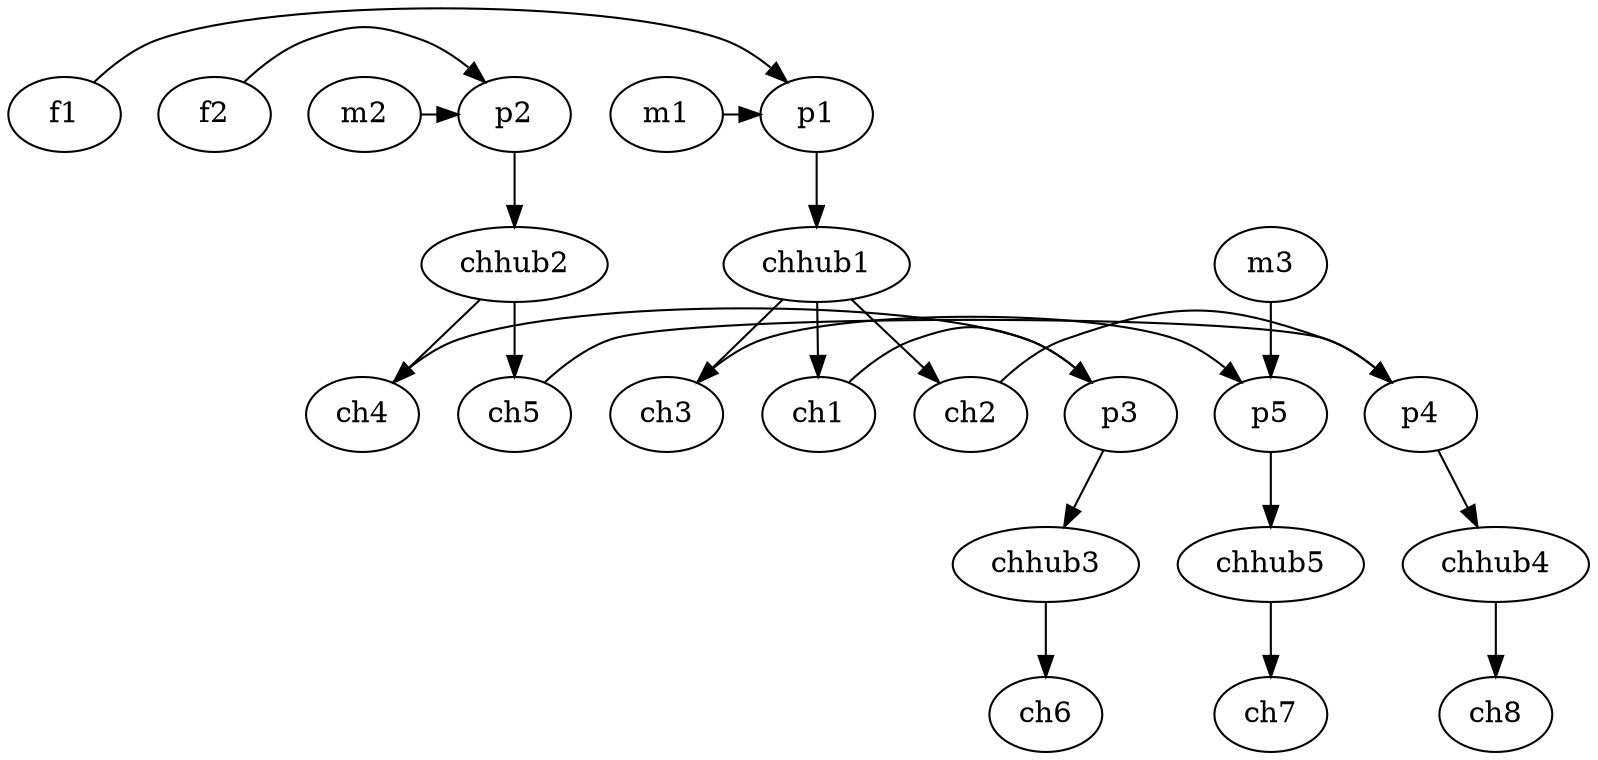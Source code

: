 digraph graphname {
     f1 -> p1 -> chhub1 -> ch1 -> p3 -> chhub3 -> ch6;
     m1 -> p1;
     chhub1 -> ch2 -> p4 -> chhub4 -> ch8;
     chhub1 -> ch3 -> p5 -> chhub5 -> ch7;
     m3 -> p5;
     f2 -> p2 -> chhub2 -> ch4 -> p3;
     m2 -> p2;
     chhub2 -> ch5 -> p4;

     {rank=same; f1 p1 m1}
     {rank=same; f2 p2 m2}
     {rank=same; ch3 p5}
     {rank=same; ch2 ch5 p4}
     {rank=same; ch1 ch4 p3}
}

